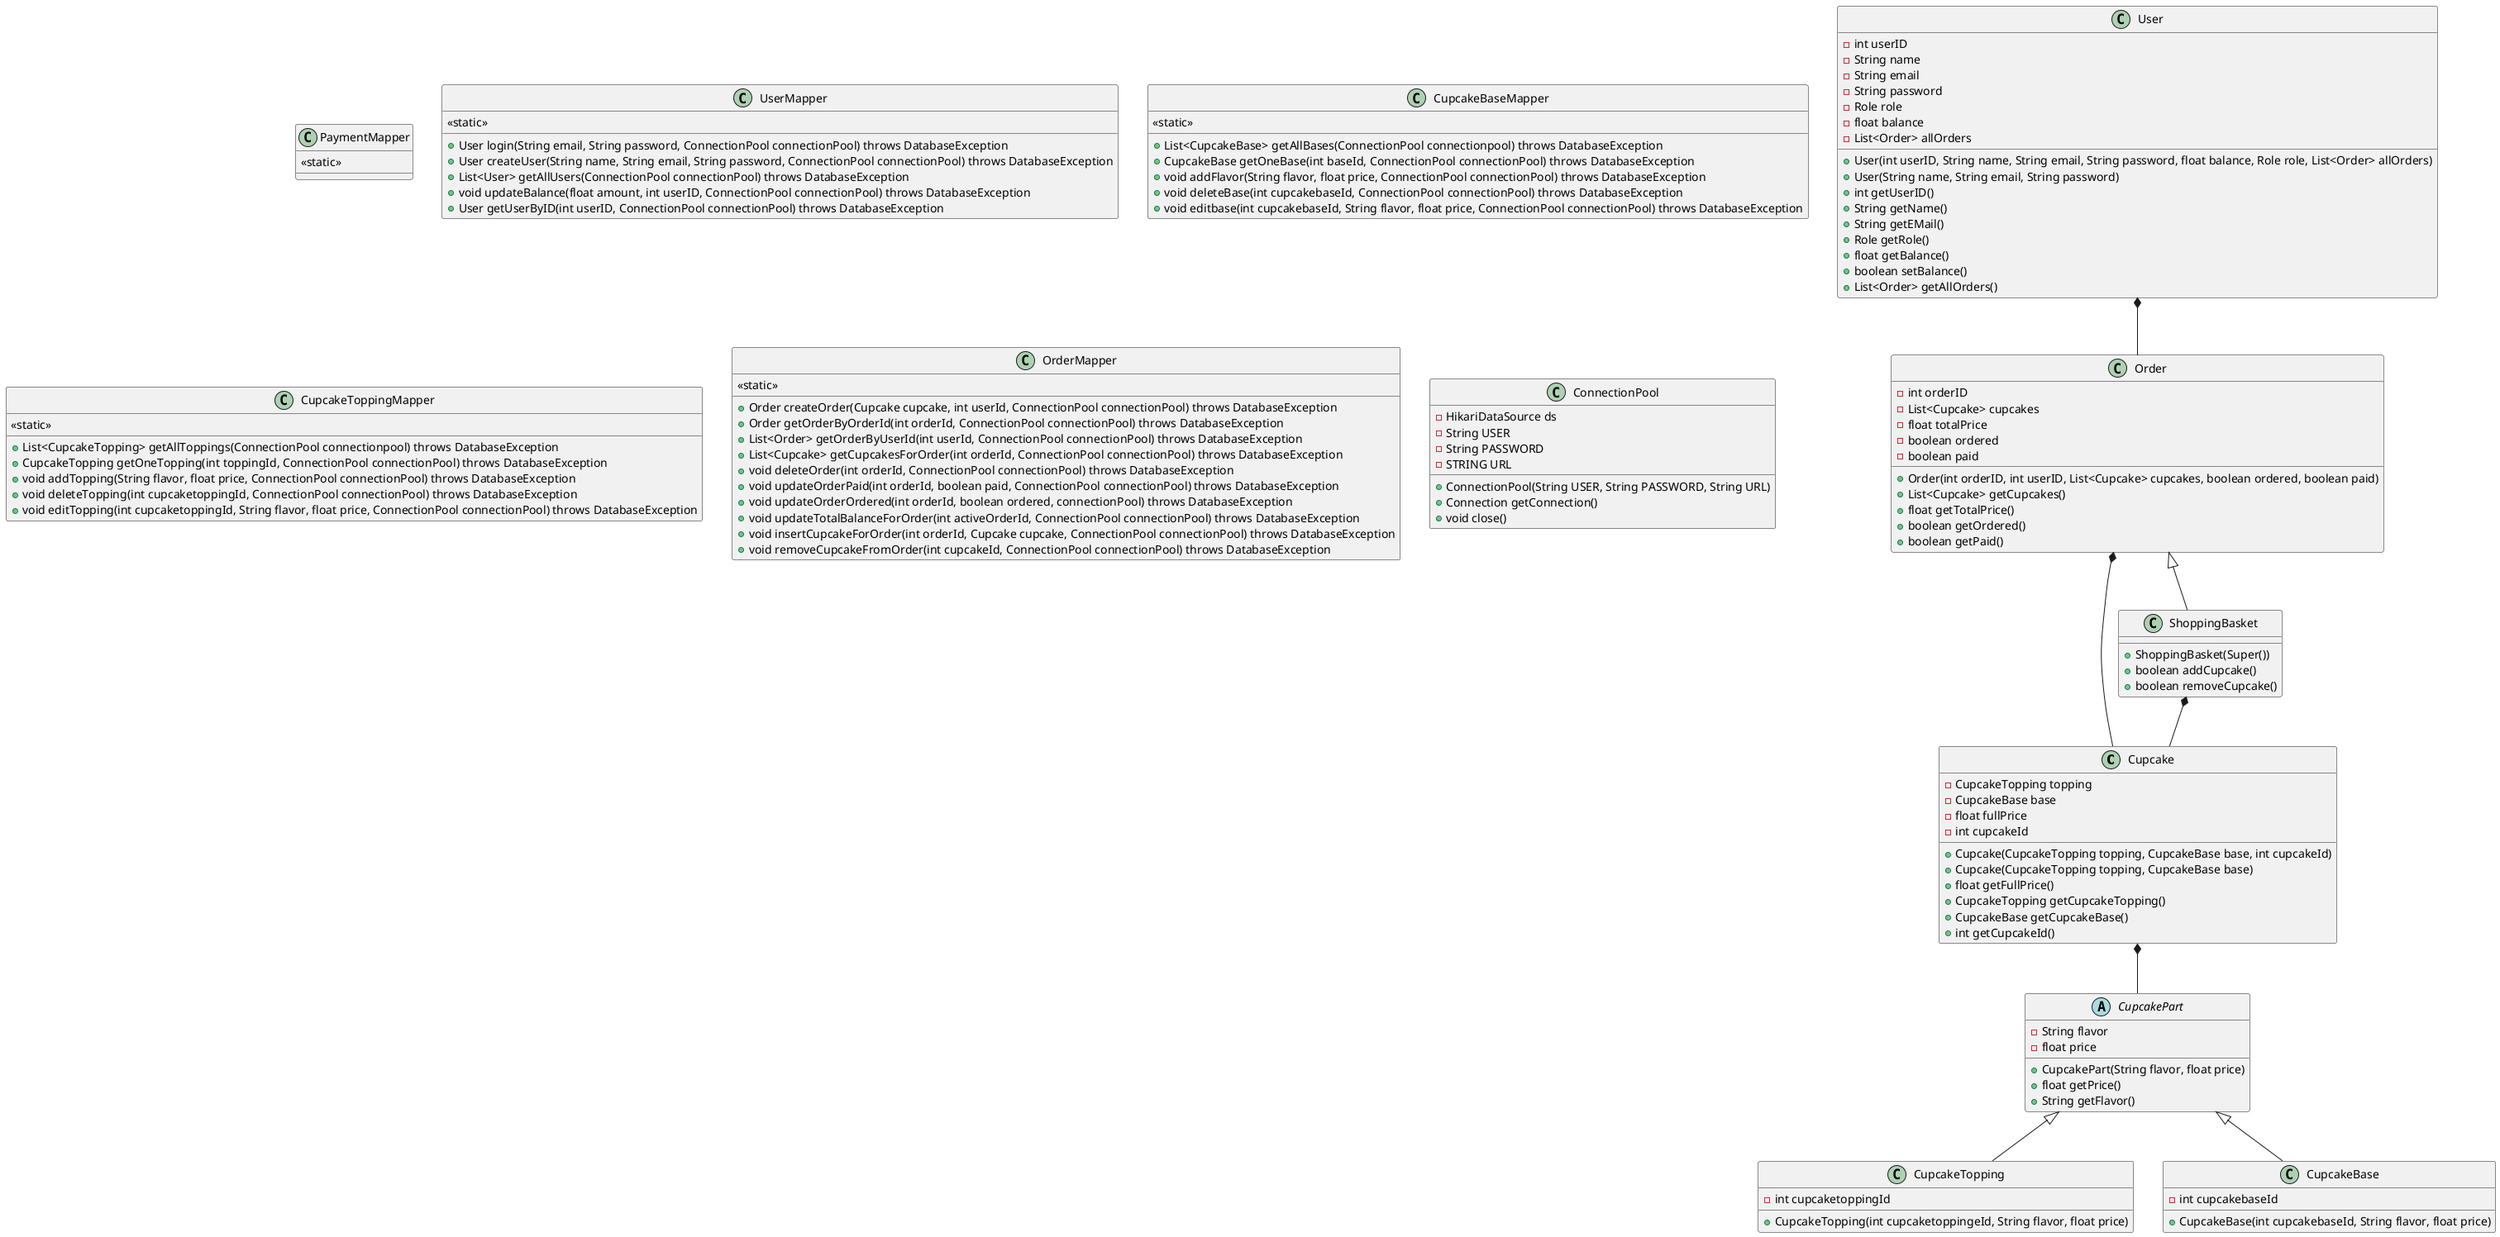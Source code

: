 @startuml
'https://plantuml.com/class-diagram

class Cupcake{
- CupcakeTopping topping
- CupcakeBase base
- float fullPrice
- int cupcakeId
+ Cupcake(CupcakeTopping topping, CupcakeBase base, int cupcakeId)
+ Cupcake(CupcakeTopping topping, CupcakeBase base)
+ float getFullPrice()
+ CupcakeTopping getCupcakeTopping()
+ CupcakeBase getCupcakeBase()
+ int getCupcakeId()
}

abstract class CupcakePart{
- String flavor
- float price
+ CupcakePart(String flavor, float price)
+ float getPrice()
+ String getFlavor()
}


class CupcakeTopping{
- int cupcaketoppingId
+ CupcakeTopping(int cupcaketoppingeId, String flavor, float price)
}

class CupcakeBase{
- int cupcakebaseId
+ CupcakeBase(int cupcakebaseId, String flavor, float price)
}

class User{
- int userID
- String name
- String email
- String password
- Role role
- float balance
- List<Order> allOrders
+ User(int userID, String name, String email, String password, float balance, Role role, List<Order> allOrders)
+ User(String name, String email, String password)
+ int getUserID()
+ String getName()
+ String getEMail()
+ Role getRole()
+ float getBalance()
+ boolean setBalance()
+ List<Order> getAllOrders()
}

class ShoppingBasket{
+ ShoppingBasket(Super())
+ boolean addCupcake()
+ boolean removeCupcake()
}

class Order{
- int orderID
- List<Cupcake> cupcakes
- float totalPrice
- boolean ordered
- boolean paid
+ Order(int orderID, int userID, List<Cupcake> cupcakes, boolean ordered, boolean paid)
+ List<Cupcake> getCupcakes()
+ float getTotalPrice()
+ boolean getOrdered()
+ boolean getPaid()
}

static class PaymentMapper{
<<static>>
}

class UserMapper{
<<static>>
+ User login(String email, String password, ConnectionPool connectionPool) throws DatabaseException
+ User createUser(String name, String email, String password, ConnectionPool connectionPool) throws DatabaseException
+ List<User> getAllUsers(ConnectionPool connectionPool) throws DatabaseException
+ void updateBalance(float amount, int userID, ConnectionPool connectionPool) throws DatabaseException
+ User getUserByID(int userID, ConnectionPool connectionPool) throws DatabaseException
}

class CupcakeBaseMapper{
<<static>>
+ List<CupcakeBase> getAllBases(ConnectionPool connectionpool) throws DatabaseException
+ CupcakeBase getOneBase(int baseId, ConnectionPool connectionPool) throws DatabaseException
+ void addFlavor(String flavor, float price, ConnectionPool connectionPool) throws DatabaseException
+ void deleteBase(int cupcakebaseId, ConnectionPool connectionPool) throws DatabaseException
+ void editbase(int cupcakebaseId, String flavor, float price, ConnectionPool connectionPool) throws DatabaseException
}

class CupcakeToppingMapper{
<<static>>
+ List<CupcakeTopping> getAllToppings(ConnectionPool connectionpool) throws DatabaseException
+ CupcakeTopping getOneTopping(int toppingId, ConnectionPool connectionPool) throws DatabaseException
+ void addTopping(String flavor, float price, ConnectionPool connectionPool) throws DatabaseException
+ void deleteTopping(int cupcaketoppingId, ConnectionPool connectionPool) throws DatabaseException
+ void editTopping(int cupcaketoppingId, String flavor, float price, ConnectionPool connectionPool) throws DatabaseException
}

class OrderMapper{
<<static>>
+ Order createOrder(Cupcake cupcake, int userId, ConnectionPool connectionPool) throws DatabaseException
+ Order getOrderByOrderId(int orderId, ConnectionPool connectionPool) throws DatabaseException
+ List<Order> getOrderByUserId(int userId, ConnectionPool connectionPool) throws DatabaseException
+ List<Cupcake> getCupcakesForOrder(int orderId, ConnectionPool connectionPool) throws DatabaseException
+ void deleteOrder(int orderId, ConnectionPool connectionPool) throws DatabaseException
+ void updateOrderPaid(int orderId, boolean paid, ConnectionPool connectionPool) throws DatabaseException
+ void updateOrderOrdered(int orderId, boolean ordered, connectionPool) throws DatabaseException
+ void updateTotalBalanceForOrder(int activeOrderId, ConnectionPool connectionPool) throws DatabaseException
+ void insertCupcakeForOrder(int orderId, Cupcake cupcake, ConnectionPool connectionPool) throws DatabaseException
+ void removeCupcakeFromOrder(int cupcakeId, ConnectionPool connectionPool) throws DatabaseException
}

class ConnectionPool{
- HikariDataSource ds
- String USER
- String PASSWORD
- STRING URL
+ ConnectionPool(String USER, String PASSWORD, String URL)
+ Connection getConnection()
+ void close()
}

User *-- Order
Order <|-- ShoppingBasket
Order *-- Cupcake
ShoppingBasket *-- Cupcake
Cupcake *-- CupcakePart
CupcakePart <|-- CupcakeTopping
CupcakePart <|-- CupcakeBase

@enduml